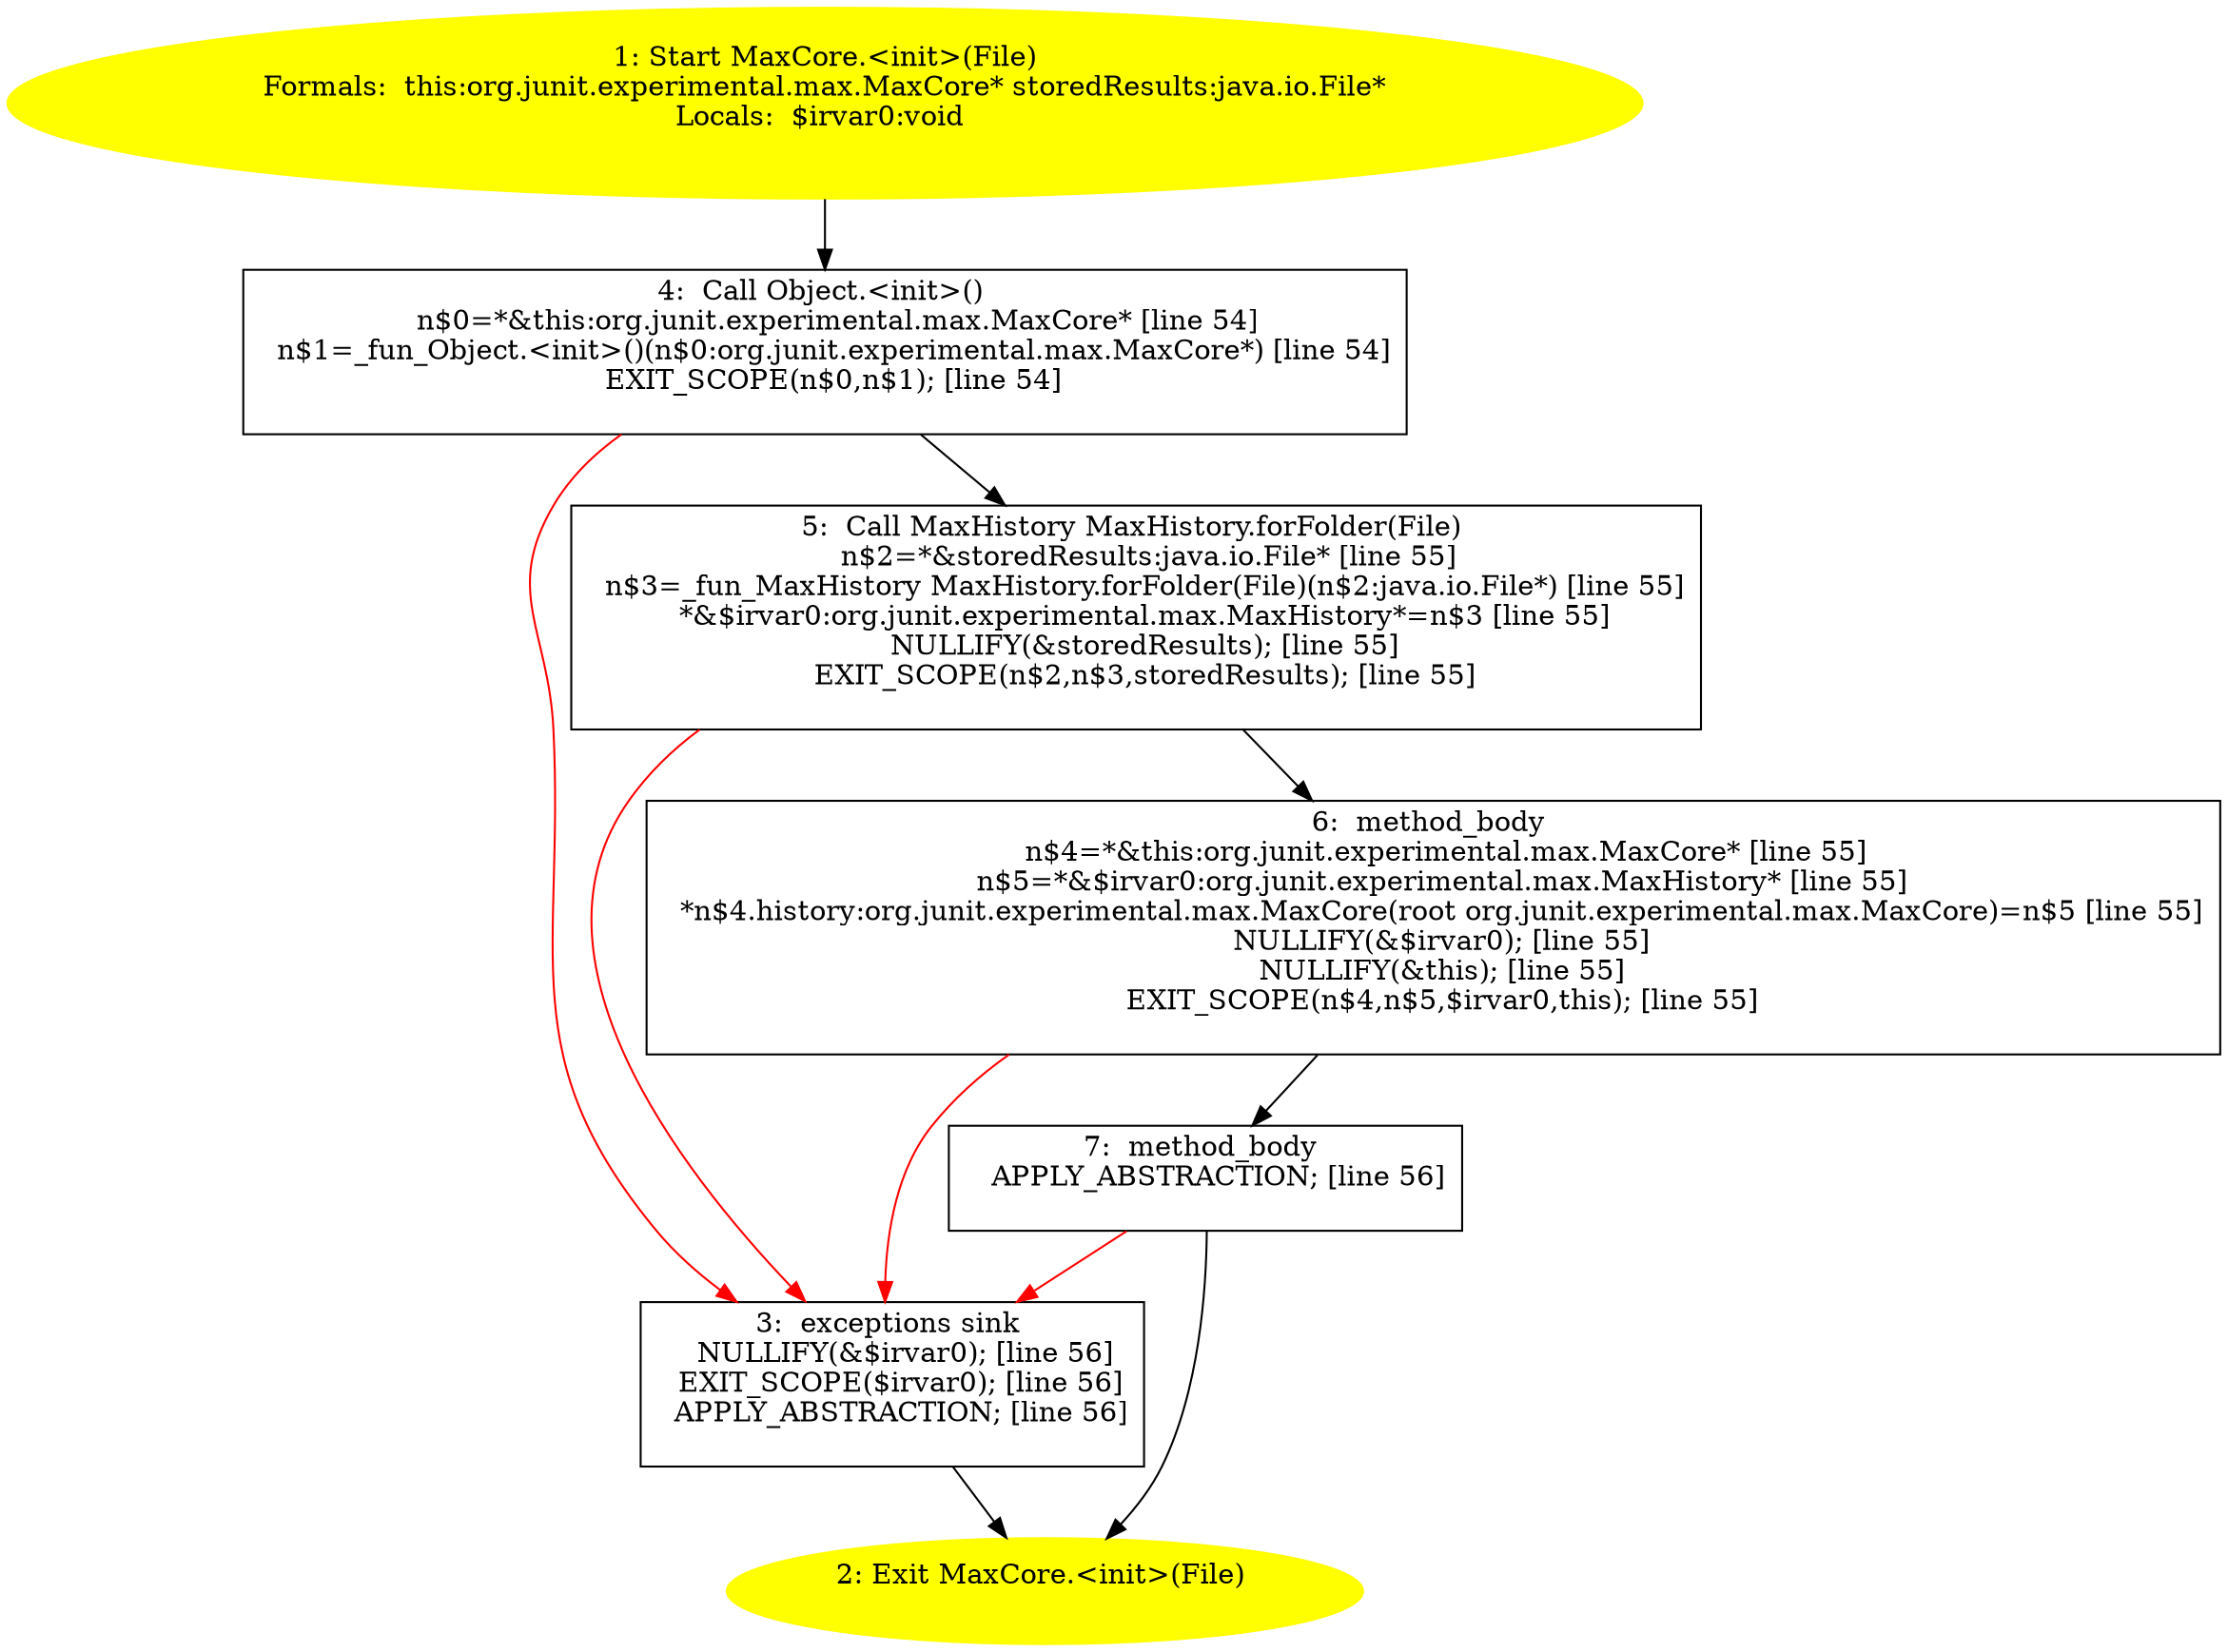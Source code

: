 /* @generated */
digraph cfg {
"org.junit.experimental.max.MaxCore.<init>(java.io.File).9a12c3ebb7fadf8831d4cfd201117331_1" [label="1: Start MaxCore.<init>(File)\nFormals:  this:org.junit.experimental.max.MaxCore* storedResults:java.io.File*\nLocals:  $irvar0:void \n  " color=yellow style=filled]
	

	 "org.junit.experimental.max.MaxCore.<init>(java.io.File).9a12c3ebb7fadf8831d4cfd201117331_1" -> "org.junit.experimental.max.MaxCore.<init>(java.io.File).9a12c3ebb7fadf8831d4cfd201117331_4" ;
"org.junit.experimental.max.MaxCore.<init>(java.io.File).9a12c3ebb7fadf8831d4cfd201117331_2" [label="2: Exit MaxCore.<init>(File) \n  " color=yellow style=filled]
	

"org.junit.experimental.max.MaxCore.<init>(java.io.File).9a12c3ebb7fadf8831d4cfd201117331_3" [label="3:  exceptions sink \n   NULLIFY(&$irvar0); [line 56]\n  EXIT_SCOPE($irvar0); [line 56]\n  APPLY_ABSTRACTION; [line 56]\n " shape="box"]
	

	 "org.junit.experimental.max.MaxCore.<init>(java.io.File).9a12c3ebb7fadf8831d4cfd201117331_3" -> "org.junit.experimental.max.MaxCore.<init>(java.io.File).9a12c3ebb7fadf8831d4cfd201117331_2" ;
"org.junit.experimental.max.MaxCore.<init>(java.io.File).9a12c3ebb7fadf8831d4cfd201117331_4" [label="4:  Call Object.<init>() \n   n$0=*&this:org.junit.experimental.max.MaxCore* [line 54]\n  n$1=_fun_Object.<init>()(n$0:org.junit.experimental.max.MaxCore*) [line 54]\n  EXIT_SCOPE(n$0,n$1); [line 54]\n " shape="box"]
	

	 "org.junit.experimental.max.MaxCore.<init>(java.io.File).9a12c3ebb7fadf8831d4cfd201117331_4" -> "org.junit.experimental.max.MaxCore.<init>(java.io.File).9a12c3ebb7fadf8831d4cfd201117331_5" ;
	 "org.junit.experimental.max.MaxCore.<init>(java.io.File).9a12c3ebb7fadf8831d4cfd201117331_4" -> "org.junit.experimental.max.MaxCore.<init>(java.io.File).9a12c3ebb7fadf8831d4cfd201117331_3" [color="red" ];
"org.junit.experimental.max.MaxCore.<init>(java.io.File).9a12c3ebb7fadf8831d4cfd201117331_5" [label="5:  Call MaxHistory MaxHistory.forFolder(File) \n   n$2=*&storedResults:java.io.File* [line 55]\n  n$3=_fun_MaxHistory MaxHistory.forFolder(File)(n$2:java.io.File*) [line 55]\n  *&$irvar0:org.junit.experimental.max.MaxHistory*=n$3 [line 55]\n  NULLIFY(&storedResults); [line 55]\n  EXIT_SCOPE(n$2,n$3,storedResults); [line 55]\n " shape="box"]
	

	 "org.junit.experimental.max.MaxCore.<init>(java.io.File).9a12c3ebb7fadf8831d4cfd201117331_5" -> "org.junit.experimental.max.MaxCore.<init>(java.io.File).9a12c3ebb7fadf8831d4cfd201117331_6" ;
	 "org.junit.experimental.max.MaxCore.<init>(java.io.File).9a12c3ebb7fadf8831d4cfd201117331_5" -> "org.junit.experimental.max.MaxCore.<init>(java.io.File).9a12c3ebb7fadf8831d4cfd201117331_3" [color="red" ];
"org.junit.experimental.max.MaxCore.<init>(java.io.File).9a12c3ebb7fadf8831d4cfd201117331_6" [label="6:  method_body \n   n$4=*&this:org.junit.experimental.max.MaxCore* [line 55]\n  n$5=*&$irvar0:org.junit.experimental.max.MaxHistory* [line 55]\n  *n$4.history:org.junit.experimental.max.MaxCore(root org.junit.experimental.max.MaxCore)=n$5 [line 55]\n  NULLIFY(&$irvar0); [line 55]\n  NULLIFY(&this); [line 55]\n  EXIT_SCOPE(n$4,n$5,$irvar0,this); [line 55]\n " shape="box"]
	

	 "org.junit.experimental.max.MaxCore.<init>(java.io.File).9a12c3ebb7fadf8831d4cfd201117331_6" -> "org.junit.experimental.max.MaxCore.<init>(java.io.File).9a12c3ebb7fadf8831d4cfd201117331_7" ;
	 "org.junit.experimental.max.MaxCore.<init>(java.io.File).9a12c3ebb7fadf8831d4cfd201117331_6" -> "org.junit.experimental.max.MaxCore.<init>(java.io.File).9a12c3ebb7fadf8831d4cfd201117331_3" [color="red" ];
"org.junit.experimental.max.MaxCore.<init>(java.io.File).9a12c3ebb7fadf8831d4cfd201117331_7" [label="7:  method_body \n   APPLY_ABSTRACTION; [line 56]\n " shape="box"]
	

	 "org.junit.experimental.max.MaxCore.<init>(java.io.File).9a12c3ebb7fadf8831d4cfd201117331_7" -> "org.junit.experimental.max.MaxCore.<init>(java.io.File).9a12c3ebb7fadf8831d4cfd201117331_2" ;
	 "org.junit.experimental.max.MaxCore.<init>(java.io.File).9a12c3ebb7fadf8831d4cfd201117331_7" -> "org.junit.experimental.max.MaxCore.<init>(java.io.File).9a12c3ebb7fadf8831d4cfd201117331_3" [color="red" ];
}
